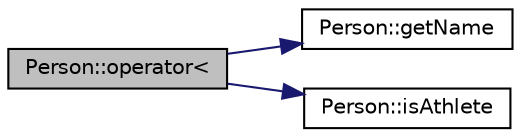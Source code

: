 digraph "Person::operator&lt;"
{
 // LATEX_PDF_SIZE
  edge [fontname="Helvetica",fontsize="10",labelfontname="Helvetica",labelfontsize="10"];
  node [fontname="Helvetica",fontsize="10",shape=record];
  rankdir="LR";
  Node1 [label="Person::operator\<",height=0.2,width=0.4,color="black", fillcolor="grey75", style="filled", fontcolor="black",tooltip=" "];
  Node1 -> Node2 [color="midnightblue",fontsize="10",style="solid",fontname="Helvetica"];
  Node2 [label="Person::getName",height=0.2,width=0.4,color="black", fillcolor="white", style="filled",URL="$class_person.html#a88425cb919b0b90bfd7d520ec628c1d0",tooltip=" "];
  Node1 -> Node3 [color="midnightblue",fontsize="10",style="solid",fontname="Helvetica"];
  Node3 [label="Person::isAthlete",height=0.2,width=0.4,color="black", fillcolor="white", style="filled",URL="$class_person.html#ab6f8d40ebbfecd9df4bebd8601596f3d",tooltip=" "];
}
